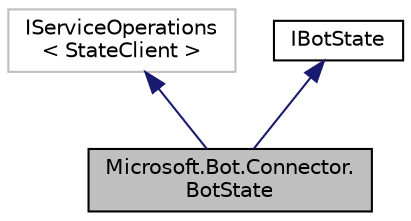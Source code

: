 digraph "Microsoft.Bot.Connector.BotState"
{
  edge [fontname="Helvetica",fontsize="10",labelfontname="Helvetica",labelfontsize="10"];
  node [fontname="Helvetica",fontsize="10",shape=record];
  Node1 [label="Microsoft.Bot.Connector.\lBotState",height=0.2,width=0.4,color="black", fillcolor="grey75", style="filled", fontcolor="black"];
  Node2 -> Node1 [dir="back",color="midnightblue",fontsize="10",style="solid",fontname="Helvetica"];
  Node2 [label="IServiceOperations\l\< StateClient \>",height=0.2,width=0.4,color="grey75", fillcolor="white", style="filled"];
  Node3 -> Node1 [dir="back",color="midnightblue",fontsize="10",style="solid",fontname="Helvetica"];
  Node3 [label="IBotState",height=0.2,width=0.4,color="black", fillcolor="white", style="filled",URL="$d8/dcc/interface_microsoft_1_1_bot_1_1_connector_1_1_i_bot_state.html",tooltip="BotState operations. "];
}
